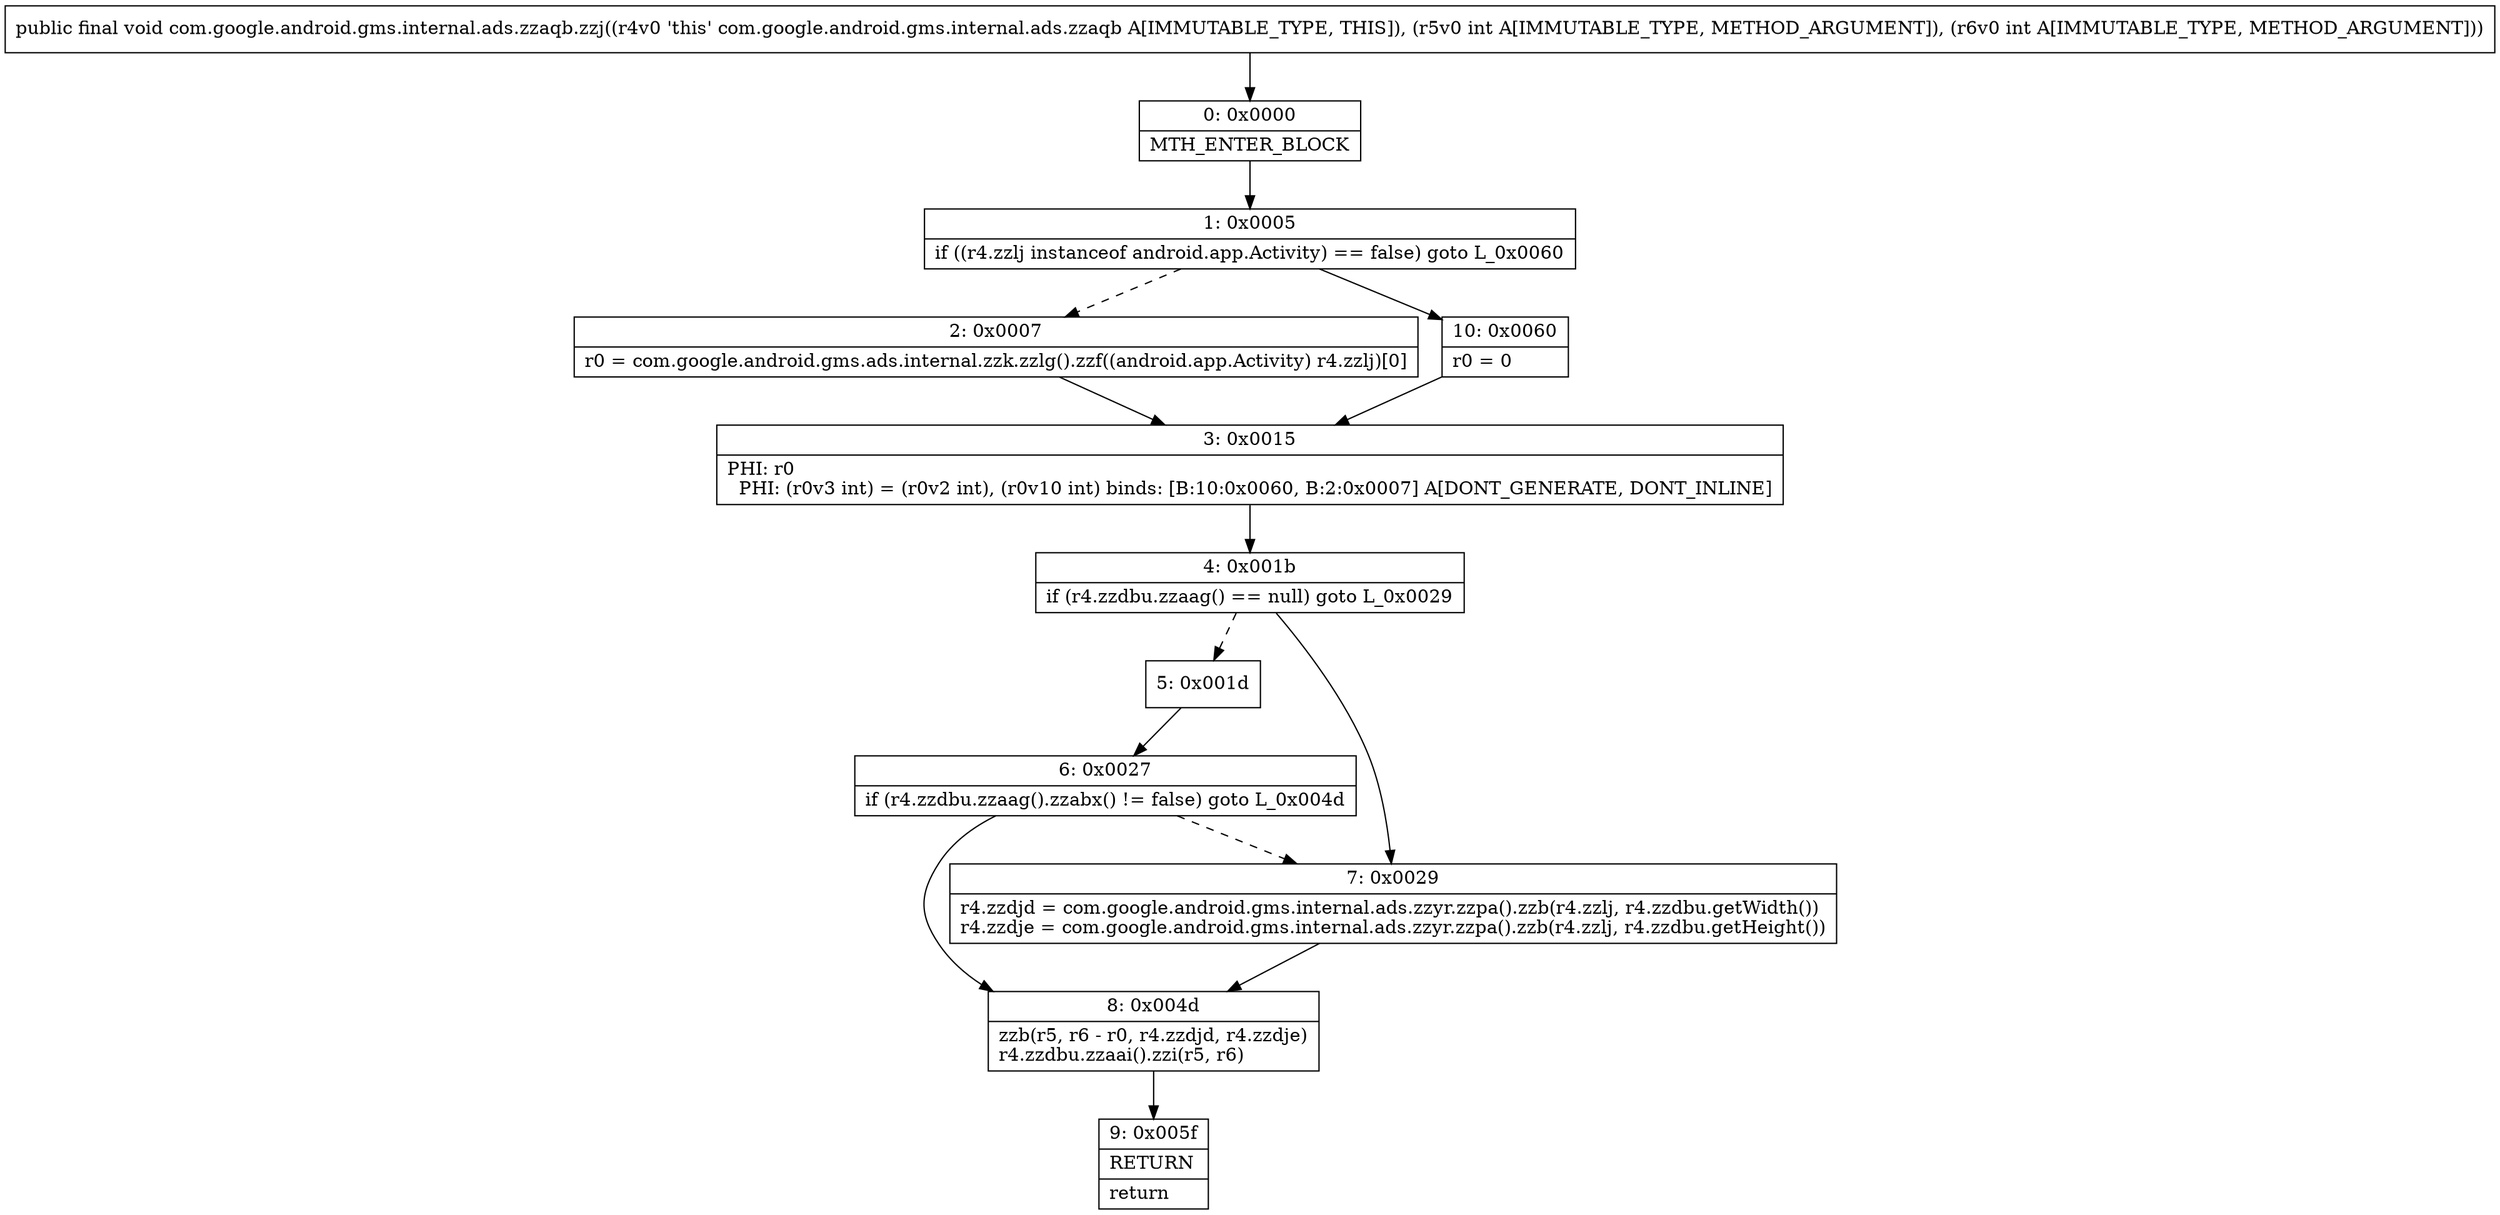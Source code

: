 digraph "CFG forcom.google.android.gms.internal.ads.zzaqb.zzj(II)V" {
Node_0 [shape=record,label="{0\:\ 0x0000|MTH_ENTER_BLOCK\l}"];
Node_1 [shape=record,label="{1\:\ 0x0005|if ((r4.zzlj instanceof android.app.Activity) == false) goto L_0x0060\l}"];
Node_2 [shape=record,label="{2\:\ 0x0007|r0 = com.google.android.gms.ads.internal.zzk.zzlg().zzf((android.app.Activity) r4.zzlj)[0]\l}"];
Node_3 [shape=record,label="{3\:\ 0x0015|PHI: r0 \l  PHI: (r0v3 int) = (r0v2 int), (r0v10 int) binds: [B:10:0x0060, B:2:0x0007] A[DONT_GENERATE, DONT_INLINE]\l}"];
Node_4 [shape=record,label="{4\:\ 0x001b|if (r4.zzdbu.zzaag() == null) goto L_0x0029\l}"];
Node_5 [shape=record,label="{5\:\ 0x001d}"];
Node_6 [shape=record,label="{6\:\ 0x0027|if (r4.zzdbu.zzaag().zzabx() != false) goto L_0x004d\l}"];
Node_7 [shape=record,label="{7\:\ 0x0029|r4.zzdjd = com.google.android.gms.internal.ads.zzyr.zzpa().zzb(r4.zzlj, r4.zzdbu.getWidth())\lr4.zzdje = com.google.android.gms.internal.ads.zzyr.zzpa().zzb(r4.zzlj, r4.zzdbu.getHeight())\l}"];
Node_8 [shape=record,label="{8\:\ 0x004d|zzb(r5, r6 \- r0, r4.zzdjd, r4.zzdje)\lr4.zzdbu.zzaai().zzi(r5, r6)\l}"];
Node_9 [shape=record,label="{9\:\ 0x005f|RETURN\l|return\l}"];
Node_10 [shape=record,label="{10\:\ 0x0060|r0 = 0\l}"];
MethodNode[shape=record,label="{public final void com.google.android.gms.internal.ads.zzaqb.zzj((r4v0 'this' com.google.android.gms.internal.ads.zzaqb A[IMMUTABLE_TYPE, THIS]), (r5v0 int A[IMMUTABLE_TYPE, METHOD_ARGUMENT]), (r6v0 int A[IMMUTABLE_TYPE, METHOD_ARGUMENT])) }"];
MethodNode -> Node_0;
Node_0 -> Node_1;
Node_1 -> Node_2[style=dashed];
Node_1 -> Node_10;
Node_2 -> Node_3;
Node_3 -> Node_4;
Node_4 -> Node_5[style=dashed];
Node_4 -> Node_7;
Node_5 -> Node_6;
Node_6 -> Node_7[style=dashed];
Node_6 -> Node_8;
Node_7 -> Node_8;
Node_8 -> Node_9;
Node_10 -> Node_3;
}

